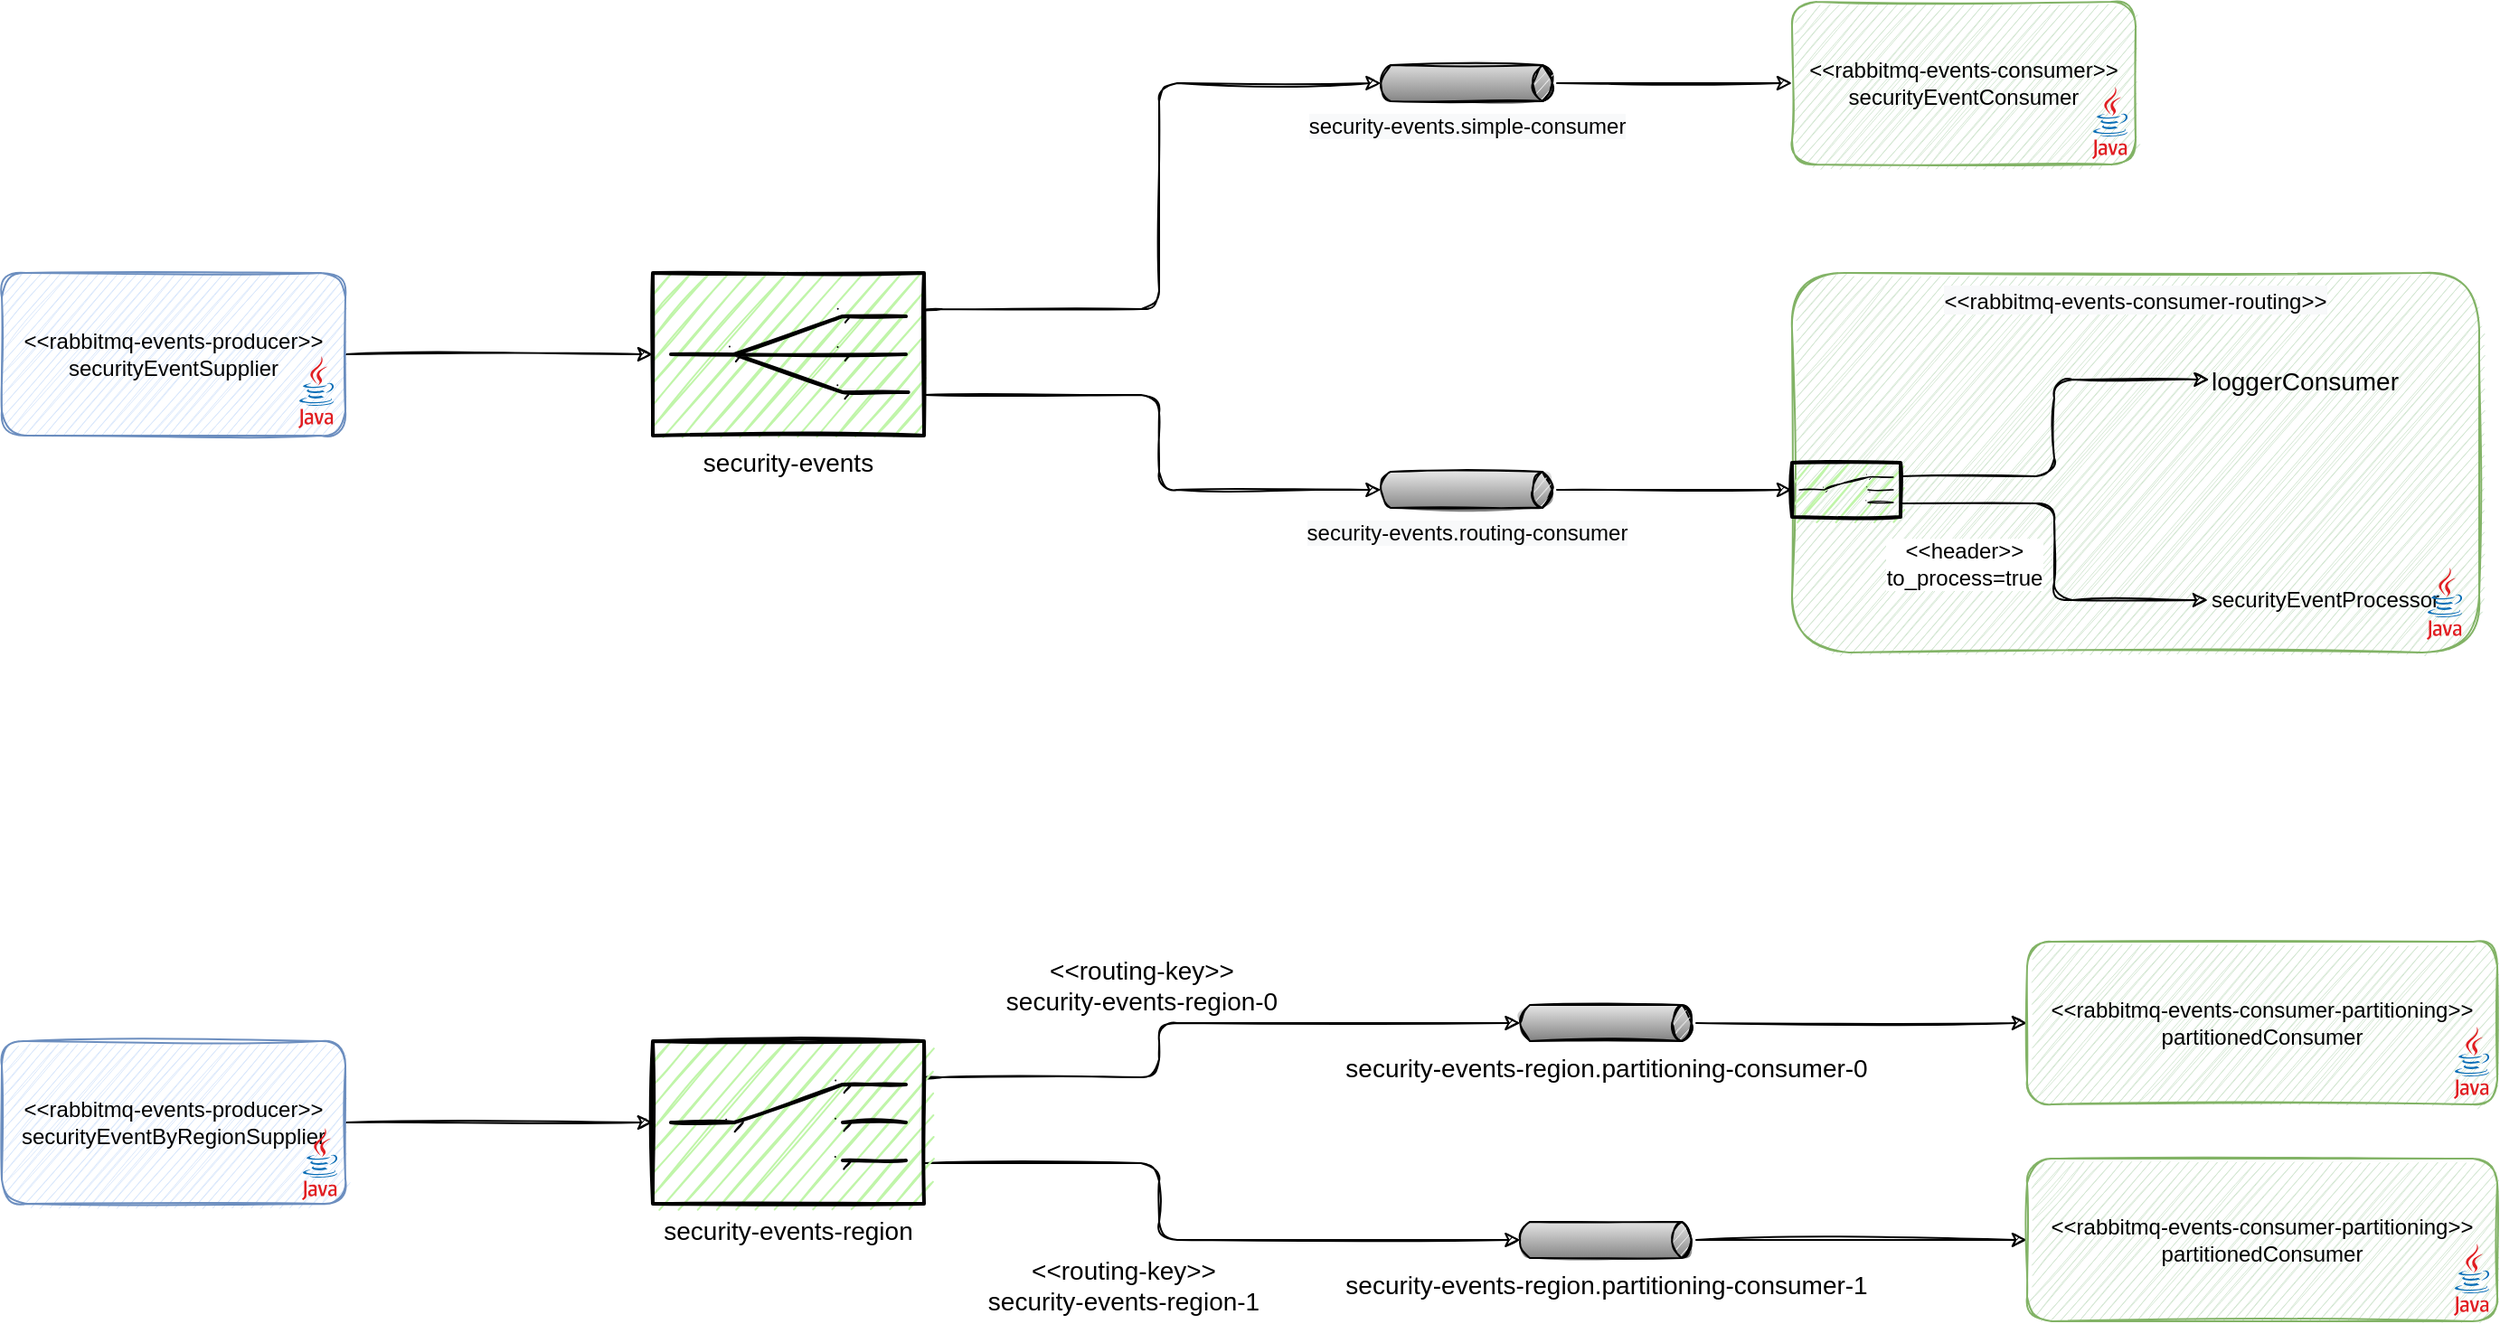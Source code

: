 <mxfile version="15.8.4" type="device"><diagram name="Page-1" id="74b105a0-9070-1c63-61bc-23e55f88626e"><mxGraphModel dx="1566" dy="908" grid="1" gridSize="10" guides="1" tooltips="1" connect="1" arrows="1" fold="1" page="1" pageScale="1.5" pageWidth="1169" pageHeight="826" background="none" math="0" shadow="0"><root><mxCell id="0" style=";html=1;"/><mxCell id="1" style=";html=1;" parent="0"/><mxCell id="Khao5wuyMD92MpVF_Hm2-31" style="edgeStyle=orthogonalEdgeStyle;orthogonalLoop=1;jettySize=auto;html=1;entryX=0;entryY=0.5;entryDx=0;entryDy=0;entryPerimeter=0;fontFamily=Helvetica;fontSize=11;sketch=1;" parent="1" source="Khao5wuyMD92MpVF_Hm2-2" target="Khao5wuyMD92MpVF_Hm2-35" edge="1"><mxGeometry relative="1" as="geometry"><mxPoint x="400" y="225" as="targetPoint"/></mxGeometry></mxCell><mxCell id="Khao5wuyMD92MpVF_Hm2-34" style="edgeStyle=orthogonalEdgeStyle;orthogonalLoop=1;jettySize=auto;html=1;entryX=0;entryY=0.5;entryDx=0;entryDy=0;entryPerimeter=0;fontFamily=Helvetica;fontSize=11;sketch=1;" parent="1" source="Khao5wuyMD92MpVF_Hm2-3" target="Khao5wuyMD92MpVF_Hm2-33" edge="1"><mxGeometry relative="1" as="geometry"/></mxCell><mxCell id="Khao5wuyMD92MpVF_Hm2-30" style="edgeStyle=orthogonalEdgeStyle;orthogonalLoop=1;jettySize=auto;html=1;entryX=0;entryY=0.5;entryDx=0;entryDy=0;fontFamily=Helvetica;fontSize=11;sketch=1;" parent="1" source="Khao5wuyMD92MpVF_Hm2-28" target="Khao5wuyMD92MpVF_Hm2-23" edge="1"><mxGeometry relative="1" as="geometry"/></mxCell><mxCell id="Khao5wuyMD92MpVF_Hm2-28" value="&lt;span style=&quot;font-size: 12px ; background-color: rgb(248 , 249 , 250)&quot;&gt;security-events.simple-consumer&lt;/span&gt;" style="strokeWidth=1;outlineConnect=0;dashed=0;align=center;html=1;fontSize=8;shape=mxgraph.eip.messageChannel;verticalLabelPosition=bottom;labelBackgroundColor=#ffffff;verticalAlign=top;fontFamily=Helvetica;sketch=1;rounded=1;" parent="1" vertex="1"><mxGeometry x="800" y="65" width="100" height="20" as="geometry"/></mxCell><mxCell id="Khao5wuyMD92MpVF_Hm2-38" style="edgeStyle=orthogonalEdgeStyle;orthogonalLoop=1;jettySize=auto;html=1;entryX=0;entryY=0.5;entryDx=2.7;entryDy=0;entryPerimeter=0;fontFamily=Helvetica;fontSize=14;exitX=1;exitY=0.25;exitDx=0;exitDy=0;exitPerimeter=0;sketch=1;" parent="1" source="Khao5wuyMD92MpVF_Hm2-33" target="Khao5wuyMD92MpVF_Hm2-36" edge="1"><mxGeometry relative="1" as="geometry"><Array as="points"><mxPoint x="550" y="625"/><mxPoint x="680" y="625"/><mxPoint x="680" y="595"/></Array></mxGeometry></mxCell><mxCell id="Khao5wuyMD92MpVF_Hm2-39" value="&amp;lt;&amp;lt;routing-key&amp;gt;&amp;gt;&lt;br&gt;security-events-region-0" style="edgeLabel;html=1;align=center;verticalAlign=middle;resizable=0;points=[];fontSize=14;fontFamily=Helvetica;sketch=1;rounded=1;" parent="Khao5wuyMD92MpVF_Hm2-38" vertex="1" connectable="0"><mxGeometry x="0.149" y="-2" relative="1" as="geometry"><mxPoint x="-56" y="-23" as="offset"/></mxGeometry></mxCell><mxCell id="Khao5wuyMD92MpVF_Hm2-40" style="edgeStyle=orthogonalEdgeStyle;orthogonalLoop=1;jettySize=auto;html=1;entryX=0;entryY=0.5;entryDx=2.7;entryDy=0;entryPerimeter=0;fontFamily=Helvetica;fontSize=14;fontColor=#000000;exitX=1;exitY=0.75;exitDx=0;exitDy=0;exitPerimeter=0;sketch=1;" parent="1" source="Khao5wuyMD92MpVF_Hm2-33" target="Khao5wuyMD92MpVF_Hm2-37" edge="1"><mxGeometry relative="1" as="geometry"><Array as="points"><mxPoint x="680" y="673"/><mxPoint x="680" y="715"/></Array></mxGeometry></mxCell><mxCell id="Khao5wuyMD92MpVF_Hm2-41" value="&amp;lt;&amp;lt;routing-key&amp;gt;&amp;gt;&lt;br&gt;security-events-region-1" style="edgeLabel;html=1;align=center;verticalAlign=middle;resizable=0;points=[];fontSize=14;fontFamily=Helvetica;fontColor=#000000;sketch=1;rounded=1;" parent="Khao5wuyMD92MpVF_Hm2-40" vertex="1" connectable="0"><mxGeometry x="0.516" y="1" relative="1" as="geometry"><mxPoint x="-130" y="26" as="offset"/></mxGeometry></mxCell><mxCell id="Khao5wuyMD92MpVF_Hm2-33" value="security-events-region" style="strokeWidth=2;outlineConnect=0;dashed=0;align=center;fontSize=14;shape=mxgraph.eip.content_based_router;verticalLabelPosition=bottom;verticalAlign=top;fillColor=#c0f5a9;fontFamily=Helvetica;sketch=1;rounded=1;" parent="1" vertex="1"><mxGeometry x="400" y="605" width="150" height="90" as="geometry"/></mxCell><mxCell id="Khao5wuyMD92MpVF_Hm2-48" style="edgeStyle=orthogonalEdgeStyle;orthogonalLoop=1;jettySize=auto;html=1;exitX=1;exitY=0.75;exitDx=0;exitDy=0;exitPerimeter=0;entryX=0;entryY=0.5;entryDx=2.7;entryDy=0;entryPerimeter=0;fontFamily=Helvetica;fontSize=14;fontColor=#000000;sketch=1;" parent="1" source="Khao5wuyMD92MpVF_Hm2-35" target="Khao5wuyMD92MpVF_Hm2-47" edge="1"><mxGeometry relative="1" as="geometry"><Array as="points"><mxPoint x="680" y="247"/><mxPoint x="680" y="300"/></Array></mxGeometry></mxCell><mxCell id="Khao5wuyMD92MpVF_Hm2-49" style="edgeStyle=orthogonalEdgeStyle;orthogonalLoop=1;jettySize=auto;html=1;exitX=1;exitY=0.25;exitDx=0;exitDy=0;exitPerimeter=0;entryX=0;entryY=0.5;entryDx=2.7;entryDy=0;entryPerimeter=0;fontFamily=Helvetica;fontSize=14;fontColor=#000000;sketch=1;" parent="1" source="Khao5wuyMD92MpVF_Hm2-35" target="Khao5wuyMD92MpVF_Hm2-28" edge="1"><mxGeometry relative="1" as="geometry"><Array as="points"><mxPoint x="550" y="200"/><mxPoint x="680" y="200"/><mxPoint x="680" y="75"/></Array></mxGeometry></mxCell><mxCell id="Khao5wuyMD92MpVF_Hm2-35" value="security-events" style="strokeWidth=2;outlineConnect=0;dashed=0;align=center;fontSize=14;fillColor=#c0f5a9;verticalLabelPosition=bottom;verticalAlign=top;shape=mxgraph.eip.recipient_list;fontFamily=Helvetica;sketch=1;rounded=1;" parent="1" vertex="1"><mxGeometry x="400" y="180" width="150" height="90" as="geometry"/></mxCell><mxCell id="Khao5wuyMD92MpVF_Hm2-44" style="edgeStyle=orthogonalEdgeStyle;orthogonalLoop=1;jettySize=auto;html=1;entryX=0;entryY=0.5;entryDx=0;entryDy=0;fontFamily=Helvetica;fontSize=14;fontColor=#000000;sketch=1;" parent="1" source="Khao5wuyMD92MpVF_Hm2-36" target="Khao5wuyMD92MpVF_Hm2-42" edge="1"><mxGeometry relative="1" as="geometry"/></mxCell><mxCell id="Khao5wuyMD92MpVF_Hm2-36" value="&lt;span style=&quot;font-size: 14px&quot;&gt;security-events-region.partitioning-consumer-0&lt;/span&gt;" style="strokeWidth=1;outlineConnect=0;dashed=0;align=center;html=1;fontSize=8;shape=mxgraph.eip.messageChannel;verticalLabelPosition=bottom;labelBackgroundColor=#ffffff;verticalAlign=top;fontFamily=Helvetica;sketch=1;rounded=1;" parent="1" vertex="1"><mxGeometry x="877" y="585" width="100" height="20" as="geometry"/></mxCell><mxCell id="Khao5wuyMD92MpVF_Hm2-45" style="edgeStyle=orthogonalEdgeStyle;orthogonalLoop=1;jettySize=auto;html=1;entryX=0;entryY=0.5;entryDx=0;entryDy=0;fontFamily=Helvetica;fontSize=14;fontColor=#000000;sketch=1;" parent="1" source="Khao5wuyMD92MpVF_Hm2-37" target="Khao5wuyMD92MpVF_Hm2-43" edge="1"><mxGeometry relative="1" as="geometry"/></mxCell><mxCell id="Khao5wuyMD92MpVF_Hm2-37" value="&lt;span style=&quot;font-size: 14px&quot;&gt;security-events-region.partitioning-consumer-1&lt;/span&gt;" style="strokeWidth=1;outlineConnect=0;dashed=0;align=center;html=1;fontSize=8;shape=mxgraph.eip.messageChannel;verticalLabelPosition=bottom;labelBackgroundColor=#ffffff;verticalAlign=top;fontFamily=Helvetica;sketch=1;rounded=1;" parent="1" vertex="1"><mxGeometry x="877" y="705" width="100" height="20" as="geometry"/></mxCell><mxCell id="Khao5wuyMD92MpVF_Hm2-51" style="edgeStyle=orthogonalEdgeStyle;orthogonalLoop=1;jettySize=auto;html=1;entryX=0;entryY=0.5;entryDx=0;entryDy=0;fontFamily=Helvetica;fontSize=14;fontColor=#000000;sketch=1;entryPerimeter=0;" parent="1" source="Khao5wuyMD92MpVF_Hm2-47" target="Khao5wuyMD92MpVF_Hm2-57" edge="1"><mxGeometry relative="1" as="geometry"/></mxCell><mxCell id="Khao5wuyMD92MpVF_Hm2-47" value="&lt;span style=&quot;font-size: 12px ; background-color: rgb(248 , 249 , 250)&quot;&gt;security-events.routing-consumer&lt;/span&gt;" style="strokeWidth=1;outlineConnect=0;dashed=0;align=center;html=1;fontSize=8;shape=mxgraph.eip.messageChannel;verticalLabelPosition=bottom;labelBackgroundColor=#ffffff;verticalAlign=top;fontFamily=Helvetica;sketch=1;rounded=1;" parent="1" vertex="1"><mxGeometry x="800" y="290" width="100" height="20" as="geometry"/></mxCell><mxCell id="Khao5wuyMD92MpVF_Hm2-63" value="" style="group" parent="1" vertex="1" connectable="0"><mxGeometry x="40" y="180" width="190" height="90" as="geometry"/></mxCell><mxCell id="Khao5wuyMD92MpVF_Hm2-2" value="&amp;lt;&amp;lt;rabbitmq-events-producer&amp;gt;&amp;gt;&lt;br&gt;securityEventSupplier" style="whiteSpace=wrap;html=1;fillColor=#dae8fc;strokeColor=#6c8ebf;sketch=1;rounded=1;" parent="Khao5wuyMD92MpVF_Hm2-63" vertex="1"><mxGeometry width="190" height="90" as="geometry"/></mxCell><mxCell id="Khao5wuyMD92MpVF_Hm2-62" value="" style="dashed=0;outlineConnect=0;html=1;align=center;labelPosition=center;verticalLabelPosition=bottom;verticalAlign=top;shape=mxgraph.weblogos.java;rounded=1;sketch=0;fontFamily=Helvetica;fontSize=12;fontColor=#000000;" parent="Khao5wuyMD92MpVF_Hm2-63" vertex="1"><mxGeometry x="164" y="46" width="20" height="40" as="geometry"/></mxCell><mxCell id="Khao5wuyMD92MpVF_Hm2-65" value="" style="group" parent="1" vertex="1" connectable="0"><mxGeometry x="40" y="605" width="190" height="90" as="geometry"/></mxCell><mxCell id="Khao5wuyMD92MpVF_Hm2-3" value="&amp;lt;&amp;lt;rabbitmq-events-producer&amp;gt;&amp;gt;&lt;br&gt;securityEventByRegionSupplier" style="whiteSpace=wrap;html=1;fillColor=#dae8fc;strokeColor=#6c8ebf;sketch=1;rounded=1;" parent="Khao5wuyMD92MpVF_Hm2-65" vertex="1"><mxGeometry width="190" height="90" as="geometry"/></mxCell><mxCell id="Khao5wuyMD92MpVF_Hm2-64" value="" style="dashed=0;outlineConnect=0;html=1;align=center;labelPosition=center;verticalLabelPosition=bottom;verticalAlign=top;shape=mxgraph.weblogos.java;rounded=1;sketch=0;fontFamily=Helvetica;fontSize=12;fontColor=#000000;" parent="Khao5wuyMD92MpVF_Hm2-65" vertex="1"><mxGeometry x="166" y="48" width="20" height="40" as="geometry"/></mxCell><mxCell id="Khao5wuyMD92MpVF_Hm2-69" value="" style="group" parent="1" vertex="1" connectable="0"><mxGeometry x="1160" y="670" width="260" height="90" as="geometry"/></mxCell><mxCell id="Khao5wuyMD92MpVF_Hm2-43" value="&amp;lt;&amp;lt;rabbitmq-events-consumer-partitioning&amp;gt;&amp;gt;&lt;br&gt;partitionedConsumer" style="whiteSpace=wrap;html=1;fontFamily=Helvetica;fillColor=#d5e8d4;strokeColor=#82b366;sketch=1;rounded=1;" parent="Khao5wuyMD92MpVF_Hm2-69" vertex="1"><mxGeometry width="260" height="90" as="geometry"/></mxCell><mxCell id="Khao5wuyMD92MpVF_Hm2-66" value="" style="dashed=0;outlineConnect=0;html=1;align=center;labelPosition=center;verticalLabelPosition=bottom;verticalAlign=top;shape=mxgraph.weblogos.java;rounded=1;sketch=0;fontFamily=Helvetica;fontSize=12;fontColor=#000000;" parent="Khao5wuyMD92MpVF_Hm2-69" vertex="1"><mxGeometry x="236" y="47" width="20" height="40" as="geometry"/></mxCell><mxCell id="Khao5wuyMD92MpVF_Hm2-70" value="" style="group" parent="1" vertex="1" connectable="0"><mxGeometry x="1160" y="550" width="260" height="90" as="geometry"/></mxCell><mxCell id="Khao5wuyMD92MpVF_Hm2-42" value="&amp;lt;&amp;lt;rabbitmq-events-consumer-partitioning&amp;gt;&amp;gt;&lt;br&gt;partitionedConsumer" style="whiteSpace=wrap;html=1;fontFamily=Helvetica;fillColor=#d5e8d4;strokeColor=#82b366;sketch=1;rounded=1;" parent="Khao5wuyMD92MpVF_Hm2-70" vertex="1"><mxGeometry width="260" height="90" as="geometry"/></mxCell><mxCell id="Khao5wuyMD92MpVF_Hm2-67" value="" style="dashed=0;outlineConnect=0;html=1;align=center;labelPosition=center;verticalLabelPosition=bottom;verticalAlign=top;shape=mxgraph.weblogos.java;rounded=1;sketch=0;fontFamily=Helvetica;fontSize=12;fontColor=#000000;" parent="Khao5wuyMD92MpVF_Hm2-70" vertex="1"><mxGeometry x="236" y="47" width="20" height="40" as="geometry"/></mxCell><mxCell id="Khao5wuyMD92MpVF_Hm2-74" value="" style="group" parent="1" vertex="1" connectable="0"><mxGeometry x="1030" y="30" width="190" height="90" as="geometry"/></mxCell><mxCell id="Khao5wuyMD92MpVF_Hm2-23" value="&amp;lt;&amp;lt;rabbitmq-events-consumer&amp;gt;&amp;gt;&lt;br&gt;securityEventConsumer" style="whiteSpace=wrap;html=1;fontFamily=Helvetica;fillColor=#d5e8d4;strokeColor=#82b366;sketch=1;rounded=1;" parent="Khao5wuyMD92MpVF_Hm2-74" vertex="1"><mxGeometry width="190" height="90" as="geometry"/></mxCell><mxCell id="Khao5wuyMD92MpVF_Hm2-73" value="" style="dashed=0;outlineConnect=0;html=1;align=center;labelPosition=center;verticalLabelPosition=bottom;verticalAlign=top;shape=mxgraph.weblogos.java;rounded=1;sketch=0;fontFamily=Helvetica;fontSize=12;fontColor=#000000;" parent="Khao5wuyMD92MpVF_Hm2-74" vertex="1"><mxGeometry x="166" y="47" width="20" height="40" as="geometry"/></mxCell><mxCell id="pNCGie3gVtK4I8VawQtF-1" value="" style="group" vertex="1" connectable="0" parent="1"><mxGeometry x="1030" y="180" width="380" height="210" as="geometry"/></mxCell><mxCell id="Khao5wuyMD92MpVF_Hm2-50" value="" style="whiteSpace=wrap;html=1;fontFamily=Helvetica;fillColor=#d5e8d4;strokeColor=#82b366;sketch=1;rounded=1;" parent="pNCGie3gVtK4I8VawQtF-1" vertex="1"><mxGeometry width="380" height="210" as="geometry"/></mxCell><mxCell id="Khao5wuyMD92MpVF_Hm2-52" value="&lt;span style=&quot;text-indent: 0px ; background-color: rgb(248 , 249 , 250) ; display: inline ; float: none&quot;&gt;&lt;font face=&quot;helvetica&quot;&gt;&lt;span style=&quot;font-size: 12px&quot;&gt;&amp;lt;&amp;lt;rabbitmq-events-consumer-routing&amp;gt;&amp;gt;&lt;/span&gt;&lt;/font&gt;&lt;/span&gt;" style="text;whiteSpace=wrap;html=1;fontSize=14;fontFamily=Helvetica;fontColor=#000000;align=center;" parent="pNCGie3gVtK4I8VawQtF-1" vertex="1"><mxGeometry x="65" width="250" height="30" as="geometry"/></mxCell><mxCell id="Khao5wuyMD92MpVF_Hm2-55" value="&lt;span style=&quot;font-family: &amp;quot;helvetica&amp;quot; ; font-size: 12px&quot;&gt;securityEventProcessor&lt;/span&gt;" style="text;html=1;align=left;verticalAlign=middle;resizable=0;points=[];autosize=1;strokeColor=none;fillColor=none;fontSize=14;fontFamily=Helvetica;fontColor=#000000;" parent="pNCGie3gVtK4I8VawQtF-1" vertex="1"><mxGeometry x="230" y="170" width="140" height="20" as="geometry"/></mxCell><mxCell id="Khao5wuyMD92MpVF_Hm2-58" style="edgeStyle=orthogonalEdgeStyle;rounded=1;sketch=1;orthogonalLoop=1;jettySize=auto;html=1;exitX=1;exitY=0.25;exitDx=0;exitDy=0;exitPerimeter=0;fontFamily=Helvetica;fontSize=14;fontColor=#000000;entryX=0.006;entryY=0.45;entryDx=0;entryDy=0;entryPerimeter=0;" parent="pNCGie3gVtK4I8VawQtF-1" source="Khao5wuyMD92MpVF_Hm2-57" target="Khao5wuyMD92MpVF_Hm2-56" edge="1"><mxGeometry relative="1" as="geometry"/></mxCell><mxCell id="Khao5wuyMD92MpVF_Hm2-59" value="&amp;lt;&amp;lt;header&amp;gt;&amp;gt;&lt;br style=&quot;font-size: 12px&quot;&gt;to_process=true" style="edgeLabel;html=1;align=center;verticalAlign=middle;resizable=0;points=[];fontSize=12;fontFamily=Helvetica;fontColor=#000000;" parent="Khao5wuyMD92MpVF_Hm2-58" vertex="1" connectable="0"><mxGeometry x="-0.436" y="1" relative="1" as="geometry"><mxPoint x="-28" y="49" as="offset"/></mxGeometry></mxCell><mxCell id="Khao5wuyMD92MpVF_Hm2-60" style="edgeStyle=orthogonalEdgeStyle;rounded=1;sketch=1;orthogonalLoop=1;jettySize=auto;html=1;exitX=1;exitY=0.75;exitDx=0;exitDy=0;exitPerimeter=0;entryX=0;entryY=0.55;entryDx=0;entryDy=0;entryPerimeter=0;fontFamily=Helvetica;fontSize=14;fontColor=#000000;" parent="pNCGie3gVtK4I8VawQtF-1" source="Khao5wuyMD92MpVF_Hm2-57" target="Khao5wuyMD92MpVF_Hm2-55" edge="1"><mxGeometry relative="1" as="geometry"/></mxCell><mxCell id="Khao5wuyMD92MpVF_Hm2-57" value="" style="strokeWidth=2;outlineConnect=0;dashed=0;align=center;fontSize=14;shape=mxgraph.eip.content_based_router;verticalLabelPosition=bottom;verticalAlign=top;fillColor=#c0f5a9;fontFamily=Helvetica;sketch=1;rounded=1;" parent="pNCGie3gVtK4I8VawQtF-1" vertex="1"><mxGeometry y="105" width="60" height="30" as="geometry"/></mxCell><mxCell id="Khao5wuyMD92MpVF_Hm2-71" value="" style="group" parent="pNCGie3gVtK4I8VawQtF-1" vertex="1" connectable="0"><mxGeometry width="380" height="210" as="geometry"/></mxCell><mxCell id="Khao5wuyMD92MpVF_Hm2-72" value="" style="group" parent="Khao5wuyMD92MpVF_Hm2-71" vertex="1" connectable="0"><mxGeometry width="380" height="210" as="geometry"/></mxCell><mxCell id="Khao5wuyMD92MpVF_Hm2-68" value="" style="dashed=0;outlineConnect=0;html=1;align=center;labelPosition=center;verticalLabelPosition=bottom;verticalAlign=top;shape=mxgraph.weblogos.java;rounded=1;sketch=0;fontFamily=Helvetica;fontSize=12;fontColor=#000000;" parent="Khao5wuyMD92MpVF_Hm2-72" vertex="1"><mxGeometry x="351" y="163" width="20" height="40" as="geometry"/></mxCell><mxCell id="Khao5wuyMD92MpVF_Hm2-56" value="loggerConsumer" style="text;html=1;align=left;verticalAlign=middle;resizable=0;points=[];autosize=1;strokeColor=none;fillColor=none;fontSize=14;fontFamily=Helvetica;fontColor=#000000;" parent="pNCGie3gVtK4I8VawQtF-1" vertex="1"><mxGeometry x="230" y="50" width="120" height="20" as="geometry"/></mxCell></root></mxGraphModel></diagram></mxfile>